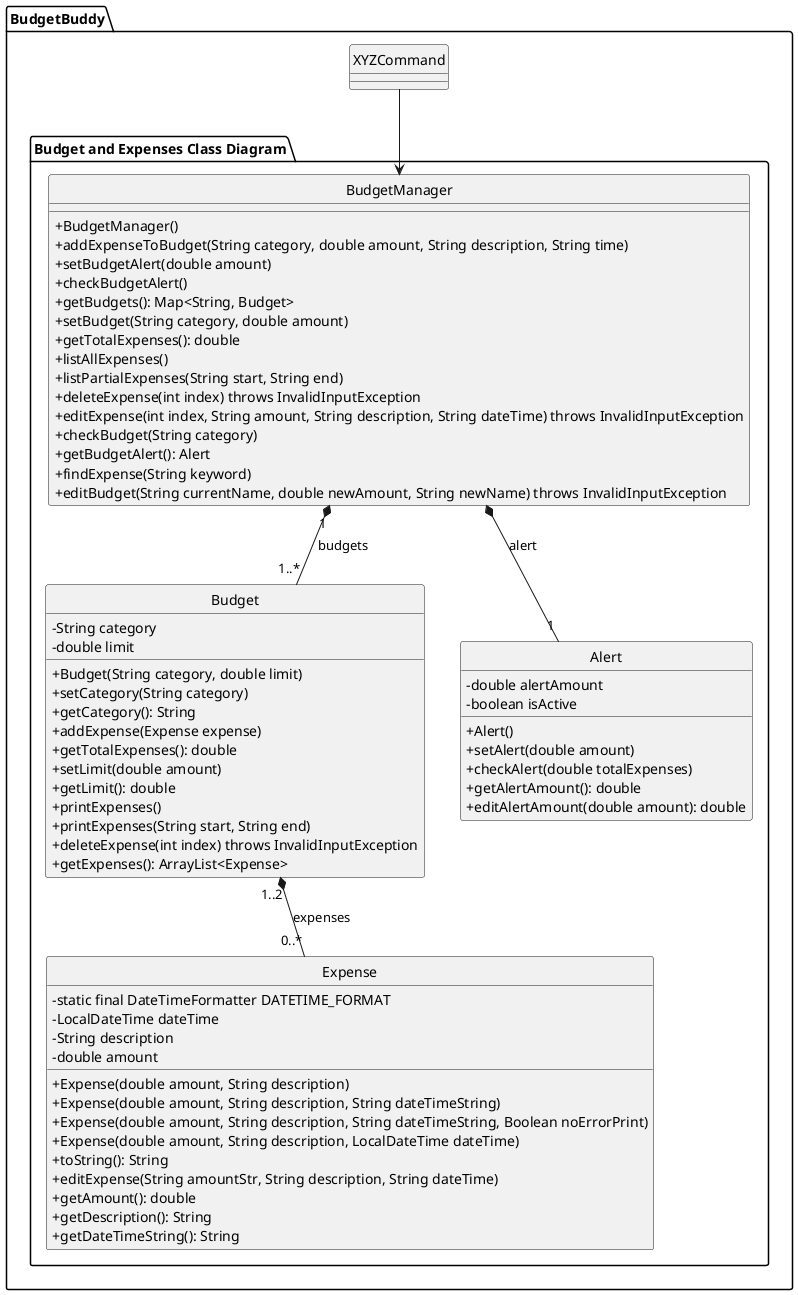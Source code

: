 @startuml
hide circle
skinparam classAttributeIconSize 0
package "BudgetBuddy" {
package "Budget and Expenses Class Diagram" {
class BudgetManager {
    + BudgetManager()
    + addExpenseToBudget(String category, double amount, String description, String time)
    + setBudgetAlert(double amount)
    + checkBudgetAlert()
    + getBudgets(): Map<String, Budget>
    + setBudget(String category, double amount)
    + getTotalExpenses(): double
    + listAllExpenses()
    + listPartialExpenses(String start, String end)
    + deleteExpense(int index) throws InvalidInputException
    + editExpense(int index, String amount, String description, String dateTime) throws InvalidInputException
    + checkBudget(String category)
    + getBudgetAlert(): Alert
    + findExpense(String keyword)
    + editBudget(String currentName, double newAmount, String newName) throws InvalidInputException
}

class Budget {
    - String category
    - double limit
    + Budget(String category, double limit)
    + setCategory(String category)
    + getCategory(): String
    + addExpense(Expense expense)
    + getTotalExpenses(): double
    + setLimit(double amount)
    + getLimit(): double
    + printExpenses()
    + printExpenses(String start, String end)
    + deleteExpense(int index) throws InvalidInputException
    + getExpenses(): ArrayList<Expense>
}

class Expense {
    - static final DateTimeFormatter DATETIME_FORMAT
    - LocalDateTime dateTime
    - String description
    - double amount
    + Expense(double amount, String description)
    + Expense(double amount, String description, String dateTimeString)
    + Expense(double amount, String description, String dateTimeString, Boolean noErrorPrint)
    + Expense(double amount, String description, LocalDateTime dateTime)
    + toString(): String
    + editExpense(String amountStr, String description, String dateTime)
    + getAmount(): double
    + getDescription(): String
    + getDateTimeString(): String
}

class Alert {
    - double alertAmount
    - boolean isActive
    + Alert()
    + setAlert(double amount)
    + checkAlert(double totalExpenses)
    + getAlertAmount(): double
    + editAlertAmount(double amount): double
}
}

class XYZCommand
}
' Associations
XYZCommand --> BudgetManager
BudgetManager "1" *-- "1..*" Budget : budgets
Budget "1..2" *-- "0..*" Expense : expenses
BudgetManager *--  "1"Alert : alert



@enduml